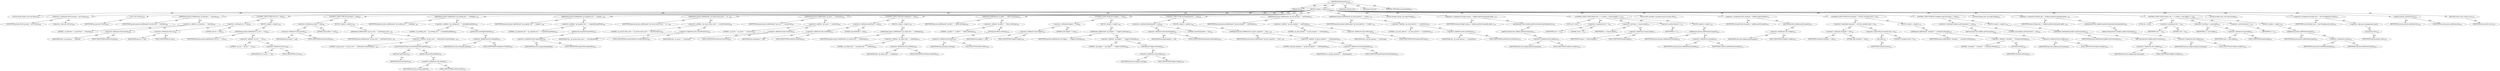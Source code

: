 digraph "getParameters" {  
"111669149725" [label = <(METHOD,getParameters)<SUB>388</SUB>> ]
"115964116995" [label = <(PARAM,this)<SUB>388</SUB>> ]
"25769803827" [label = <(BLOCK,&lt;empty&gt;,&lt;empty&gt;)<SUB>388</SUB>> ]
"94489280522" [label = <(LOCAL,Vector params: java.util.Vector)<SUB>389</SUB>> ]
"30064771295" [label = <(&lt;operator&gt;.assignment,Vector params = new Vector())<SUB>389</SUB>> ]
"68719476878" [label = <(IDENTIFIER,params,Vector params = new Vector())<SUB>389</SUB>> ]
"30064771296" [label = <(&lt;operator&gt;.alloc,new Vector())<SUB>389</SUB>> ]
"30064771297" [label = <(&lt;init&gt;,new Vector())<SUB>389</SUB>> ]
"68719476879" [label = <(IDENTIFIER,params,new Vector())<SUB>389</SUB>> ]
"30064771298" [label = <(addElement,params.addElement(&quot;-jp_function=&quot; + function))<SUB>390</SUB>> ]
"68719476880" [label = <(IDENTIFIER,params,params.addElement(&quot;-jp_function=&quot; + function))<SUB>390</SUB>> ]
"30064771299" [label = <(&lt;operator&gt;.addition,&quot;-jp_function=&quot; + function)<SUB>390</SUB>> ]
"90194313257" [label = <(LITERAL,&quot;-jp_function=&quot;,&quot;-jp_function=&quot; + function)<SUB>390</SUB>> ]
"30064771300" [label = <(&lt;operator&gt;.fieldAccess,this.function)<SUB>390</SUB>> ]
"68719476881" [label = <(IDENTIFIER,this,&quot;-jp_function=&quot; + function)> ]
"55834574920" [label = <(FIELD_IDENTIFIER,function,function)<SUB>390</SUB>> ]
"47244640273" [label = <(CONTROL_STRUCTURE,IF,if (vm != null))<SUB>391</SUB>> ]
"30064771301" [label = <(&lt;operator&gt;.notEquals,vm != null)<SUB>391</SUB>> ]
"30064771302" [label = <(&lt;operator&gt;.fieldAccess,this.vm)<SUB>391</SUB>> ]
"68719476882" [label = <(IDENTIFIER,this,vm != null)> ]
"55834574921" [label = <(FIELD_IDENTIFIER,vm,vm)<SUB>391</SUB>> ]
"90194313258" [label = <(LITERAL,null,vm != null)<SUB>391</SUB>> ]
"25769803828" [label = <(BLOCK,&lt;empty&gt;,&lt;empty&gt;)<SUB>391</SUB>> ]
"30064771303" [label = <(addElement,params.addElement(&quot;-jp_vm=&quot; + vm))<SUB>392</SUB>> ]
"68719476883" [label = <(IDENTIFIER,params,params.addElement(&quot;-jp_vm=&quot; + vm))<SUB>392</SUB>> ]
"30064771304" [label = <(&lt;operator&gt;.addition,&quot;-jp_vm=&quot; + vm)<SUB>392</SUB>> ]
"90194313259" [label = <(LITERAL,&quot;-jp_vm=&quot;,&quot;-jp_vm=&quot; + vm)<SUB>392</SUB>> ]
"30064771305" [label = <(&lt;operator&gt;.fieldAccess,this.vm)<SUB>392</SUB>> ]
"68719476884" [label = <(IDENTIFIER,this,&quot;-jp_vm=&quot; + vm)> ]
"55834574922" [label = <(FIELD_IDENTIFIER,vm,vm)<SUB>392</SUB>> ]
"47244640274" [label = <(CONTROL_STRUCTURE,IF,if (javaExe != null))<SUB>394</SUB>> ]
"30064771306" [label = <(&lt;operator&gt;.notEquals,javaExe != null)<SUB>394</SUB>> ]
"30064771307" [label = <(&lt;operator&gt;.fieldAccess,this.javaExe)<SUB>394</SUB>> ]
"68719476885" [label = <(IDENTIFIER,this,javaExe != null)> ]
"55834574923" [label = <(FIELD_IDENTIFIER,javaExe,javaExe)<SUB>394</SUB>> ]
"90194313260" [label = <(LITERAL,null,javaExe != null)<SUB>394</SUB>> ]
"25769803829" [label = <(BLOCK,&lt;empty&gt;,&lt;empty&gt;)<SUB>394</SUB>> ]
"30064771308" [label = <(addElement,addElement(&quot;-jp_java_exe=&quot; + getProject().resol...)<SUB>395</SUB>> ]
"68719476886" [label = <(IDENTIFIER,params,addElement(&quot;-jp_java_exe=&quot; + getProject().resol...)<SUB>395</SUB>> ]
"30064771309" [label = <(&lt;operator&gt;.addition,&quot;-jp_java_exe=&quot; + getProject().resolveFile(java...)<SUB>395</SUB>> ]
"90194313261" [label = <(LITERAL,&quot;-jp_java_exe=&quot;,&quot;-jp_java_exe=&quot; + getProject().resolveFile(java...)<SUB>395</SUB>> ]
"30064771310" [label = <(resolveFile,getProject().resolveFile(javaExe.getPath()))<SUB>395</SUB>> ]
"30064771311" [label = <(getProject,getProject())<SUB>395</SUB>> ]
"68719476748" [label = <(IDENTIFIER,this,getProject())<SUB>395</SUB>> ]
"30064771312" [label = <(getPath,this.javaExe.getPath())<SUB>395</SUB>> ]
"30064771313" [label = <(&lt;operator&gt;.fieldAccess,this.javaExe)<SUB>395</SUB>> ]
"68719476887" [label = <(IDENTIFIER,this,this.javaExe.getPath())> ]
"55834574924" [label = <(FIELD_IDENTIFIER,javaExe,javaExe)<SUB>395</SUB>> ]
"30064771314" [label = <(addElement,params.addElement(&quot;-jp_working_dir=&quot; + workingD...)<SUB>397</SUB>> ]
"68719476888" [label = <(IDENTIFIER,params,params.addElement(&quot;-jp_working_dir=&quot; + workingD...)<SUB>397</SUB>> ]
"30064771315" [label = <(&lt;operator&gt;.addition,&quot;-jp_working_dir=&quot; + workingDir.getPath())<SUB>397</SUB>> ]
"90194313262" [label = <(LITERAL,&quot;-jp_working_dir=&quot;,&quot;-jp_working_dir=&quot; + workingDir.getPath())<SUB>397</SUB>> ]
"30064771316" [label = <(getPath,this.workingDir.getPath())<SUB>397</SUB>> ]
"30064771317" [label = <(&lt;operator&gt;.fieldAccess,this.workingDir)<SUB>397</SUB>> ]
"68719476889" [label = <(IDENTIFIER,this,this.workingDir.getPath())> ]
"55834574925" [label = <(FIELD_IDENTIFIER,workingDir,workingDir)<SUB>397</SUB>> ]
"30064771318" [label = <(addElement,params.addElement(&quot;-jp_snapshot_dir=&quot; + snapsho...)<SUB>398</SUB>> ]
"68719476890" [label = <(IDENTIFIER,params,params.addElement(&quot;-jp_snapshot_dir=&quot; + snapsho...)<SUB>398</SUB>> ]
"30064771319" [label = <(&lt;operator&gt;.addition,&quot;-jp_snapshot_dir=&quot; + snapshotDir.getPath())<SUB>398</SUB>> ]
"90194313263" [label = <(LITERAL,&quot;-jp_snapshot_dir=&quot;,&quot;-jp_snapshot_dir=&quot; + snapshotDir.getPath())<SUB>398</SUB>> ]
"30064771320" [label = <(getPath,this.snapshotDir.getPath())<SUB>398</SUB>> ]
"30064771321" [label = <(&lt;operator&gt;.fieldAccess,this.snapshotDir)<SUB>398</SUB>> ]
"68719476891" [label = <(IDENTIFIER,this,this.snapshotDir.getPath())> ]
"55834574926" [label = <(FIELD_IDENTIFIER,snapshotDir,snapshotDir)<SUB>398</SUB>> ]
"30064771322" [label = <(addElement,params.addElement(&quot;-jp_record_from_start=&quot; + re...)<SUB>399</SUB>> ]
"68719476892" [label = <(IDENTIFIER,params,params.addElement(&quot;-jp_record_from_start=&quot; + re...)<SUB>399</SUB>> ]
"30064771323" [label = <(&lt;operator&gt;.addition,&quot;-jp_record_from_start=&quot; + recordFromStart)<SUB>399</SUB>> ]
"90194313264" [label = <(LITERAL,&quot;-jp_record_from_start=&quot;,&quot;-jp_record_from_start=&quot; + recordFromStart)<SUB>399</SUB>> ]
"30064771324" [label = <(&lt;operator&gt;.fieldAccess,this.recordFromStart)<SUB>399</SUB>> ]
"68719476893" [label = <(IDENTIFIER,this,&quot;-jp_record_from_start=&quot; + recordFromStart)> ]
"55834574927" [label = <(FIELD_IDENTIFIER,recordFromStart,recordFromStart)<SUB>399</SUB>> ]
"30064771325" [label = <(addElement,params.addElement(&quot;-jp_warn=&quot; + warnLevel))<SUB>400</SUB>> ]
"68719476894" [label = <(IDENTIFIER,params,params.addElement(&quot;-jp_warn=&quot; + warnLevel))<SUB>400</SUB>> ]
"30064771326" [label = <(&lt;operator&gt;.addition,&quot;-jp_warn=&quot; + warnLevel)<SUB>400</SUB>> ]
"90194313265" [label = <(LITERAL,&quot;-jp_warn=&quot;,&quot;-jp_warn=&quot; + warnLevel)<SUB>400</SUB>> ]
"30064771327" [label = <(&lt;operator&gt;.fieldAccess,this.warnLevel)<SUB>400</SUB>> ]
"68719476895" [label = <(IDENTIFIER,this,&quot;-jp_warn=&quot; + warnLevel)> ]
"55834574928" [label = <(FIELD_IDENTIFIER,warnLevel,warnLevel)<SUB>400</SUB>> ]
"47244640275" [label = <(CONTROL_STRUCTURE,IF,if (seedName != null))<SUB>401</SUB>> ]
"30064771328" [label = <(&lt;operator&gt;.notEquals,seedName != null)<SUB>401</SUB>> ]
"30064771329" [label = <(&lt;operator&gt;.fieldAccess,this.seedName)<SUB>401</SUB>> ]
"68719476896" [label = <(IDENTIFIER,this,seedName != null)> ]
"55834574929" [label = <(FIELD_IDENTIFIER,seedName,seedName)<SUB>401</SUB>> ]
"90194313266" [label = <(LITERAL,null,seedName != null)<SUB>401</SUB>> ]
"25769803830" [label = <(BLOCK,&lt;empty&gt;,&lt;empty&gt;)<SUB>401</SUB>> ]
"30064771330" [label = <(addElement,params.addElement(&quot;-jp_output_file=&quot; + seedName))<SUB>402</SUB>> ]
"68719476897" [label = <(IDENTIFIER,params,params.addElement(&quot;-jp_output_file=&quot; + seedName))<SUB>402</SUB>> ]
"30064771331" [label = <(&lt;operator&gt;.addition,&quot;-jp_output_file=&quot; + seedName)<SUB>402</SUB>> ]
"90194313267" [label = <(LITERAL,&quot;-jp_output_file=&quot;,&quot;-jp_output_file=&quot; + seedName)<SUB>402</SUB>> ]
"30064771332" [label = <(&lt;operator&gt;.fieldAccess,this.seedName)<SUB>402</SUB>> ]
"68719476898" [label = <(IDENTIFIER,this,&quot;-jp_output_file=&quot; + seedName)> ]
"55834574930" [label = <(FIELD_IDENTIFIER,seedName,seedName)<SUB>402</SUB>> ]
"30064771333" [label = <(addElement,addElement(&quot;-jp_filter=&quot; + filters.toString()))<SUB>404</SUB>> ]
"68719476899" [label = <(IDENTIFIER,params,addElement(&quot;-jp_filter=&quot; + filters.toString()))<SUB>404</SUB>> ]
"30064771334" [label = <(&lt;operator&gt;.addition,&quot;-jp_filter=&quot; + filters.toString())<SUB>404</SUB>> ]
"90194313268" [label = <(LITERAL,&quot;-jp_filter=&quot;,&quot;-jp_filter=&quot; + filters.toString())<SUB>404</SUB>> ]
"30064771335" [label = <(toString,this.filters.toString())<SUB>404</SUB>> ]
"30064771336" [label = <(&lt;operator&gt;.fieldAccess,this.filters)<SUB>404</SUB>> ]
"68719476900" [label = <(IDENTIFIER,this,this.filters.toString())> ]
"55834574931" [label = <(FIELD_IDENTIFIER,filters,filters)<SUB>404</SUB>> ]
"47244640276" [label = <(CONTROL_STRUCTURE,IF,if (triggers != null))<SUB>405</SUB>> ]
"30064771337" [label = <(&lt;operator&gt;.notEquals,triggers != null)<SUB>405</SUB>> ]
"30064771338" [label = <(&lt;operator&gt;.fieldAccess,this.triggers)<SUB>405</SUB>> ]
"68719476901" [label = <(IDENTIFIER,this,triggers != null)> ]
"55834574932" [label = <(FIELD_IDENTIFIER,triggers,triggers)<SUB>405</SUB>> ]
"90194313269" [label = <(LITERAL,null,triggers != null)<SUB>405</SUB>> ]
"25769803831" [label = <(BLOCK,&lt;empty&gt;,&lt;empty&gt;)<SUB>405</SUB>> ]
"30064771339" [label = <(addElement,addElement(&quot;-jp_trigger=&quot; + triggers.toString()))<SUB>406</SUB>> ]
"68719476902" [label = <(IDENTIFIER,params,addElement(&quot;-jp_trigger=&quot; + triggers.toString()))<SUB>406</SUB>> ]
"30064771340" [label = <(&lt;operator&gt;.addition,&quot;-jp_trigger=&quot; + triggers.toString())<SUB>406</SUB>> ]
"90194313270" [label = <(LITERAL,&quot;-jp_trigger=&quot;,&quot;-jp_trigger=&quot; + triggers.toString())<SUB>406</SUB>> ]
"30064771341" [label = <(toString,this.triggers.toString())<SUB>406</SUB>> ]
"30064771342" [label = <(&lt;operator&gt;.fieldAccess,this.triggers)<SUB>406</SUB>> ]
"68719476903" [label = <(IDENTIFIER,this,this.triggers.toString())> ]
"55834574933" [label = <(FIELD_IDENTIFIER,triggers,triggers)<SUB>406</SUB>> ]
"47244640277" [label = <(CONTROL_STRUCTURE,IF,if (finalSnapshot != null))<SUB>408</SUB>> ]
"30064771343" [label = <(&lt;operator&gt;.notEquals,finalSnapshot != null)<SUB>408</SUB>> ]
"30064771344" [label = <(&lt;operator&gt;.fieldAccess,this.finalSnapshot)<SUB>408</SUB>> ]
"68719476904" [label = <(IDENTIFIER,this,finalSnapshot != null)> ]
"55834574934" [label = <(FIELD_IDENTIFIER,finalSnapshot,finalSnapshot)<SUB>408</SUB>> ]
"90194313271" [label = <(LITERAL,null,finalSnapshot != null)<SUB>408</SUB>> ]
"25769803832" [label = <(BLOCK,&lt;empty&gt;,&lt;empty&gt;)<SUB>408</SUB>> ]
"30064771345" [label = <(addElement,params.addElement(&quot;-jp_final_snapshot=&quot; + final...)<SUB>409</SUB>> ]
"68719476905" [label = <(IDENTIFIER,params,params.addElement(&quot;-jp_final_snapshot=&quot; + final...)<SUB>409</SUB>> ]
"30064771346" [label = <(&lt;operator&gt;.addition,&quot;-jp_final_snapshot=&quot; + finalSnapshot)<SUB>409</SUB>> ]
"90194313272" [label = <(LITERAL,&quot;-jp_final_snapshot=&quot;,&quot;-jp_final_snapshot=&quot; + finalSnapshot)<SUB>409</SUB>> ]
"30064771347" [label = <(&lt;operator&gt;.fieldAccess,this.finalSnapshot)<SUB>409</SUB>> ]
"68719476906" [label = <(IDENTIFIER,this,&quot;-jp_final_snapshot=&quot; + finalSnapshot)> ]
"55834574935" [label = <(FIELD_IDENTIFIER,finalSnapshot,finalSnapshot)<SUB>409</SUB>> ]
"30064771348" [label = <(addElement,params.addElement(&quot;-jp_exit_prompt=&quot; + exitPrompt))<SUB>411</SUB>> ]
"68719476907" [label = <(IDENTIFIER,params,params.addElement(&quot;-jp_exit_prompt=&quot; + exitPrompt))<SUB>411</SUB>> ]
"30064771349" [label = <(&lt;operator&gt;.addition,&quot;-jp_exit_prompt=&quot; + exitPrompt)<SUB>411</SUB>> ]
"90194313273" [label = <(LITERAL,&quot;-jp_exit_prompt=&quot;,&quot;-jp_exit_prompt=&quot; + exitPrompt)<SUB>411</SUB>> ]
"30064771350" [label = <(&lt;operator&gt;.fieldAccess,this.exitPrompt)<SUB>411</SUB>> ]
"68719476908" [label = <(IDENTIFIER,this,&quot;-jp_exit_prompt=&quot; + exitPrompt)> ]
"55834574936" [label = <(FIELD_IDENTIFIER,exitPrompt,exitPrompt)<SUB>411</SUB>> ]
"30064771351" [label = <(addElement,params.addElement(&quot;-jp_track_natives=&quot; + trackN...)<SUB>413</SUB>> ]
"68719476909" [label = <(IDENTIFIER,params,params.addElement(&quot;-jp_track_natives=&quot; + trackN...)<SUB>413</SUB>> ]
"30064771352" [label = <(&lt;operator&gt;.addition,&quot;-jp_track_natives=&quot; + trackNatives)<SUB>413</SUB>> ]
"90194313274" [label = <(LITERAL,&quot;-jp_track_natives=&quot;,&quot;-jp_track_natives=&quot; + trackNatives)<SUB>413</SUB>> ]
"30064771353" [label = <(&lt;operator&gt;.fieldAccess,this.trackNatives)<SUB>413</SUB>> ]
"68719476910" [label = <(IDENTIFIER,this,&quot;-jp_track_natives=&quot; + trackNatives)> ]
"55834574937" [label = <(FIELD_IDENTIFIER,trackNatives,trackNatives)<SUB>413</SUB>> ]
"94489280523" [label = <(LOCAL,String[] vmargs: java.lang.String[])<SUB>416</SUB>> ]
"30064771354" [label = <(&lt;operator&gt;.assignment,String[] vmargs = cmdlJava.getVmCommand().getAr...)<SUB>416</SUB>> ]
"68719476911" [label = <(IDENTIFIER,vmargs,String[] vmargs = cmdlJava.getVmCommand().getAr...)<SUB>416</SUB>> ]
"30064771355" [label = <(getArguments,this.cmdlJava.getVmCommand().getArguments())<SUB>416</SUB>> ]
"30064771356" [label = <(getVmCommand,this.cmdlJava.getVmCommand())<SUB>416</SUB>> ]
"30064771357" [label = <(&lt;operator&gt;.fieldAccess,this.cmdlJava)<SUB>416</SUB>> ]
"68719476912" [label = <(IDENTIFIER,this,this.cmdlJava.getVmCommand())> ]
"55834574938" [label = <(FIELD_IDENTIFIER,cmdlJava,cmdlJava)<SUB>416</SUB>> ]
"47244640278" [label = <(CONTROL_STRUCTURE,FOR,for (int i = 0; Some(i &lt; vmargs.length); i++))<SUB>417</SUB>> ]
"94489280524" [label = <(LOCAL,int i: int)<SUB>417</SUB>> ]
"30064771358" [label = <(&lt;operator&gt;.assignment,int i = 0)<SUB>417</SUB>> ]
"68719476913" [label = <(IDENTIFIER,i,int i = 0)<SUB>417</SUB>> ]
"90194313275" [label = <(LITERAL,0,int i = 0)<SUB>417</SUB>> ]
"30064771359" [label = <(&lt;operator&gt;.lessThan,i &lt; vmargs.length)<SUB>417</SUB>> ]
"68719476914" [label = <(IDENTIFIER,i,i &lt; vmargs.length)<SUB>417</SUB>> ]
"30064771360" [label = <(&lt;operator&gt;.fieldAccess,vmargs.length)<SUB>417</SUB>> ]
"68719476915" [label = <(IDENTIFIER,vmargs,i &lt; vmargs.length)<SUB>417</SUB>> ]
"55834574939" [label = <(FIELD_IDENTIFIER,length,length)<SUB>417</SUB>> ]
"30064771361" [label = <(&lt;operator&gt;.postIncrement,i++)<SUB>417</SUB>> ]
"68719476916" [label = <(IDENTIFIER,i,i++)<SUB>417</SUB>> ]
"25769803833" [label = <(BLOCK,&lt;empty&gt;,&lt;empty&gt;)<SUB>417</SUB>> ]
"30064771362" [label = <(addElement,params.addElement(vmargs[i]))<SUB>418</SUB>> ]
"68719476917" [label = <(IDENTIFIER,params,params.addElement(vmargs[i]))<SUB>418</SUB>> ]
"30064771363" [label = <(&lt;operator&gt;.indexAccess,vmargs[i])<SUB>418</SUB>> ]
"68719476918" [label = <(IDENTIFIER,vmargs,params.addElement(vmargs[i]))<SUB>418</SUB>> ]
"68719476919" [label = <(IDENTIFIER,i,params.addElement(vmargs[i]))<SUB>418</SUB>> ]
"94489280525" [label = <(LOCAL,Path classpath: org.apache.tools.ant.types.Path)<SUB>421</SUB>> ]
"30064771364" [label = <(&lt;operator&gt;.assignment,Path classpath = cmdlJava.getClasspath())<SUB>421</SUB>> ]
"68719476920" [label = <(IDENTIFIER,classpath,Path classpath = cmdlJava.getClasspath())<SUB>421</SUB>> ]
"30064771365" [label = <(getClasspath,this.cmdlJava.getClasspath())<SUB>421</SUB>> ]
"30064771366" [label = <(&lt;operator&gt;.fieldAccess,this.cmdlJava)<SUB>421</SUB>> ]
"68719476921" [label = <(IDENTIFIER,this,this.cmdlJava.getClasspath())> ]
"55834574940" [label = <(FIELD_IDENTIFIER,cmdlJava,cmdlJava)<SUB>421</SUB>> ]
"47244640279" [label = <(CONTROL_STRUCTURE,IF,if (classpath != null &amp;&amp; classpath.size() &gt; 0))<SUB>422</SUB>> ]
"30064771367" [label = <(&lt;operator&gt;.logicalAnd,classpath != null &amp;&amp; classpath.size() &gt; 0)<SUB>422</SUB>> ]
"30064771368" [label = <(&lt;operator&gt;.notEquals,classpath != null)<SUB>422</SUB>> ]
"68719476922" [label = <(IDENTIFIER,classpath,classpath != null)<SUB>422</SUB>> ]
"90194313276" [label = <(LITERAL,null,classpath != null)<SUB>422</SUB>> ]
"30064771369" [label = <(&lt;operator&gt;.greaterThan,classpath.size() &gt; 0)<SUB>422</SUB>> ]
"30064771370" [label = <(size,size())<SUB>422</SUB>> ]
"68719476923" [label = <(IDENTIFIER,classpath,size())<SUB>422</SUB>> ]
"90194313277" [label = <(LITERAL,0,classpath.size() &gt; 0)<SUB>422</SUB>> ]
"25769803834" [label = <(BLOCK,&lt;empty&gt;,&lt;empty&gt;)<SUB>422</SUB>> ]
"30064771371" [label = <(addElement,addElement(&quot;-classpath &quot; + classpath.toString()))<SUB>423</SUB>> ]
"68719476924" [label = <(IDENTIFIER,params,addElement(&quot;-classpath &quot; + classpath.toString()))<SUB>423</SUB>> ]
"30064771372" [label = <(&lt;operator&gt;.addition,&quot;-classpath &quot; + classpath.toString())<SUB>423</SUB>> ]
"90194313278" [label = <(LITERAL,&quot;-classpath &quot;,&quot;-classpath &quot; + classpath.toString())<SUB>423</SUB>> ]
"30064771373" [label = <(toString,toString())<SUB>423</SUB>> ]
"68719476925" [label = <(IDENTIFIER,classpath,toString())<SUB>423</SUB>> ]
"47244640280" [label = <(CONTROL_STRUCTURE,IF,if (cmdlJava.getClassname() != null))<SUB>426</SUB>> ]
"30064771374" [label = <(&lt;operator&gt;.notEquals,cmdlJava.getClassname() != null)<SUB>426</SUB>> ]
"30064771375" [label = <(getClassname,this.cmdlJava.getClassname())<SUB>426</SUB>> ]
"30064771376" [label = <(&lt;operator&gt;.fieldAccess,this.cmdlJava)<SUB>426</SUB>> ]
"68719476926" [label = <(IDENTIFIER,this,this.cmdlJava.getClassname())> ]
"55834574941" [label = <(FIELD_IDENTIFIER,cmdlJava,cmdlJava)<SUB>426</SUB>> ]
"90194313279" [label = <(LITERAL,null,cmdlJava.getClassname() != null)<SUB>426</SUB>> ]
"25769803835" [label = <(BLOCK,&lt;empty&gt;,&lt;empty&gt;)<SUB>426</SUB>> ]
"30064771377" [label = <(addElement,addElement(cmdlJava.getClassname()))<SUB>427</SUB>> ]
"68719476927" [label = <(IDENTIFIER,params,addElement(cmdlJava.getClassname()))<SUB>427</SUB>> ]
"30064771378" [label = <(getClassname,this.cmdlJava.getClassname())<SUB>427</SUB>> ]
"30064771379" [label = <(&lt;operator&gt;.fieldAccess,this.cmdlJava)<SUB>427</SUB>> ]
"68719476928" [label = <(IDENTIFIER,this,this.cmdlJava.getClassname())> ]
"55834574942" [label = <(FIELD_IDENTIFIER,cmdlJava,cmdlJava)<SUB>427</SUB>> ]
"94489280526" [label = <(LOCAL,String[] args: java.lang.String[])<SUB>430</SUB>> ]
"30064771380" [label = <(&lt;operator&gt;.assignment,String[] args = cmdlJava.getJavaCommand().getAr...)<SUB>430</SUB>> ]
"68719476929" [label = <(IDENTIFIER,args,String[] args = cmdlJava.getJavaCommand().getAr...)<SUB>430</SUB>> ]
"30064771381" [label = <(getArguments,this.cmdlJava.getJavaCommand().getArguments())<SUB>430</SUB>> ]
"30064771382" [label = <(getJavaCommand,this.cmdlJava.getJavaCommand())<SUB>430</SUB>> ]
"30064771383" [label = <(&lt;operator&gt;.fieldAccess,this.cmdlJava)<SUB>430</SUB>> ]
"68719476930" [label = <(IDENTIFIER,this,this.cmdlJava.getJavaCommand())> ]
"55834574943" [label = <(FIELD_IDENTIFIER,cmdlJava,cmdlJava)<SUB>430</SUB>> ]
"47244640281" [label = <(CONTROL_STRUCTURE,FOR,for (int i = 0; Some(i &lt; args.length); i++))<SUB>431</SUB>> ]
"94489280527" [label = <(LOCAL,int i: int)<SUB>431</SUB>> ]
"30064771384" [label = <(&lt;operator&gt;.assignment,int i = 0)<SUB>431</SUB>> ]
"68719476931" [label = <(IDENTIFIER,i,int i = 0)<SUB>431</SUB>> ]
"90194313280" [label = <(LITERAL,0,int i = 0)<SUB>431</SUB>> ]
"30064771385" [label = <(&lt;operator&gt;.lessThan,i &lt; args.length)<SUB>431</SUB>> ]
"68719476932" [label = <(IDENTIFIER,i,i &lt; args.length)<SUB>431</SUB>> ]
"30064771386" [label = <(&lt;operator&gt;.fieldAccess,args.length)<SUB>431</SUB>> ]
"68719476933" [label = <(IDENTIFIER,args,i &lt; args.length)<SUB>431</SUB>> ]
"55834574944" [label = <(FIELD_IDENTIFIER,length,length)<SUB>431</SUB>> ]
"30064771387" [label = <(&lt;operator&gt;.postIncrement,i++)<SUB>431</SUB>> ]
"68719476934" [label = <(IDENTIFIER,i,i++)<SUB>431</SUB>> ]
"25769803836" [label = <(BLOCK,&lt;empty&gt;,&lt;empty&gt;)<SUB>431</SUB>> ]
"30064771388" [label = <(addElement,params.addElement(args[i]))<SUB>432</SUB>> ]
"68719476935" [label = <(IDENTIFIER,params,params.addElement(args[i]))<SUB>432</SUB>> ]
"30064771389" [label = <(&lt;operator&gt;.indexAccess,args[i])<SUB>432</SUB>> ]
"68719476936" [label = <(IDENTIFIER,args,params.addElement(args[i]))<SUB>432</SUB>> ]
"68719476937" [label = <(IDENTIFIER,i,params.addElement(args[i]))<SUB>432</SUB>> ]
"94489280528" [label = <(LOCAL,String[] array: java.lang.String[])<SUB>435</SUB>> ]
"30064771390" [label = <(&lt;operator&gt;.assignment,String[] array = new String[params.size()])<SUB>435</SUB>> ]
"68719476938" [label = <(IDENTIFIER,array,String[] array = new String[params.size()])<SUB>435</SUB>> ]
"30064771391" [label = <(&lt;operator&gt;.alloc,new String[params.size()])> ]
"30064771392" [label = <(size,params.size())<SUB>435</SUB>> ]
"68719476939" [label = <(IDENTIFIER,params,params.size())<SUB>435</SUB>> ]
"30064771393" [label = <(copyInto,params.copyInto(array))<SUB>436</SUB>> ]
"68719476940" [label = <(IDENTIFIER,params,params.copyInto(array))<SUB>436</SUB>> ]
"68719476941" [label = <(IDENTIFIER,array,params.copyInto(array))<SUB>436</SUB>> ]
"146028888073" [label = <(RETURN,return array;,return array;)<SUB>437</SUB>> ]
"68719476942" [label = <(IDENTIFIER,array,return array;)<SUB>437</SUB>> ]
"133143986256" [label = <(MODIFIER,PROTECTED)> ]
"133143986257" [label = <(MODIFIER,VIRTUAL)> ]
"128849018909" [label = <(METHOD_RETURN,java.lang.String[])<SUB>388</SUB>> ]
  "111669149725" -> "115964116995"  [ label = "AST: "] 
  "111669149725" -> "25769803827"  [ label = "AST: "] 
  "111669149725" -> "133143986256"  [ label = "AST: "] 
  "111669149725" -> "133143986257"  [ label = "AST: "] 
  "111669149725" -> "128849018909"  [ label = "AST: "] 
  "25769803827" -> "94489280522"  [ label = "AST: "] 
  "25769803827" -> "30064771295"  [ label = "AST: "] 
  "25769803827" -> "30064771297"  [ label = "AST: "] 
  "25769803827" -> "30064771298"  [ label = "AST: "] 
  "25769803827" -> "47244640273"  [ label = "AST: "] 
  "25769803827" -> "47244640274"  [ label = "AST: "] 
  "25769803827" -> "30064771314"  [ label = "AST: "] 
  "25769803827" -> "30064771318"  [ label = "AST: "] 
  "25769803827" -> "30064771322"  [ label = "AST: "] 
  "25769803827" -> "30064771325"  [ label = "AST: "] 
  "25769803827" -> "47244640275"  [ label = "AST: "] 
  "25769803827" -> "30064771333"  [ label = "AST: "] 
  "25769803827" -> "47244640276"  [ label = "AST: "] 
  "25769803827" -> "47244640277"  [ label = "AST: "] 
  "25769803827" -> "30064771348"  [ label = "AST: "] 
  "25769803827" -> "30064771351"  [ label = "AST: "] 
  "25769803827" -> "94489280523"  [ label = "AST: "] 
  "25769803827" -> "30064771354"  [ label = "AST: "] 
  "25769803827" -> "47244640278"  [ label = "AST: "] 
  "25769803827" -> "94489280525"  [ label = "AST: "] 
  "25769803827" -> "30064771364"  [ label = "AST: "] 
  "25769803827" -> "47244640279"  [ label = "AST: "] 
  "25769803827" -> "47244640280"  [ label = "AST: "] 
  "25769803827" -> "94489280526"  [ label = "AST: "] 
  "25769803827" -> "30064771380"  [ label = "AST: "] 
  "25769803827" -> "47244640281"  [ label = "AST: "] 
  "25769803827" -> "94489280528"  [ label = "AST: "] 
  "25769803827" -> "30064771390"  [ label = "AST: "] 
  "25769803827" -> "30064771393"  [ label = "AST: "] 
  "25769803827" -> "146028888073"  [ label = "AST: "] 
  "30064771295" -> "68719476878"  [ label = "AST: "] 
  "30064771295" -> "30064771296"  [ label = "AST: "] 
  "30064771297" -> "68719476879"  [ label = "AST: "] 
  "30064771298" -> "68719476880"  [ label = "AST: "] 
  "30064771298" -> "30064771299"  [ label = "AST: "] 
  "30064771299" -> "90194313257"  [ label = "AST: "] 
  "30064771299" -> "30064771300"  [ label = "AST: "] 
  "30064771300" -> "68719476881"  [ label = "AST: "] 
  "30064771300" -> "55834574920"  [ label = "AST: "] 
  "47244640273" -> "30064771301"  [ label = "AST: "] 
  "47244640273" -> "25769803828"  [ label = "AST: "] 
  "30064771301" -> "30064771302"  [ label = "AST: "] 
  "30064771301" -> "90194313258"  [ label = "AST: "] 
  "30064771302" -> "68719476882"  [ label = "AST: "] 
  "30064771302" -> "55834574921"  [ label = "AST: "] 
  "25769803828" -> "30064771303"  [ label = "AST: "] 
  "30064771303" -> "68719476883"  [ label = "AST: "] 
  "30064771303" -> "30064771304"  [ label = "AST: "] 
  "30064771304" -> "90194313259"  [ label = "AST: "] 
  "30064771304" -> "30064771305"  [ label = "AST: "] 
  "30064771305" -> "68719476884"  [ label = "AST: "] 
  "30064771305" -> "55834574922"  [ label = "AST: "] 
  "47244640274" -> "30064771306"  [ label = "AST: "] 
  "47244640274" -> "25769803829"  [ label = "AST: "] 
  "30064771306" -> "30064771307"  [ label = "AST: "] 
  "30064771306" -> "90194313260"  [ label = "AST: "] 
  "30064771307" -> "68719476885"  [ label = "AST: "] 
  "30064771307" -> "55834574923"  [ label = "AST: "] 
  "25769803829" -> "30064771308"  [ label = "AST: "] 
  "30064771308" -> "68719476886"  [ label = "AST: "] 
  "30064771308" -> "30064771309"  [ label = "AST: "] 
  "30064771309" -> "90194313261"  [ label = "AST: "] 
  "30064771309" -> "30064771310"  [ label = "AST: "] 
  "30064771310" -> "30064771311"  [ label = "AST: "] 
  "30064771310" -> "30064771312"  [ label = "AST: "] 
  "30064771311" -> "68719476748"  [ label = "AST: "] 
  "30064771312" -> "30064771313"  [ label = "AST: "] 
  "30064771313" -> "68719476887"  [ label = "AST: "] 
  "30064771313" -> "55834574924"  [ label = "AST: "] 
  "30064771314" -> "68719476888"  [ label = "AST: "] 
  "30064771314" -> "30064771315"  [ label = "AST: "] 
  "30064771315" -> "90194313262"  [ label = "AST: "] 
  "30064771315" -> "30064771316"  [ label = "AST: "] 
  "30064771316" -> "30064771317"  [ label = "AST: "] 
  "30064771317" -> "68719476889"  [ label = "AST: "] 
  "30064771317" -> "55834574925"  [ label = "AST: "] 
  "30064771318" -> "68719476890"  [ label = "AST: "] 
  "30064771318" -> "30064771319"  [ label = "AST: "] 
  "30064771319" -> "90194313263"  [ label = "AST: "] 
  "30064771319" -> "30064771320"  [ label = "AST: "] 
  "30064771320" -> "30064771321"  [ label = "AST: "] 
  "30064771321" -> "68719476891"  [ label = "AST: "] 
  "30064771321" -> "55834574926"  [ label = "AST: "] 
  "30064771322" -> "68719476892"  [ label = "AST: "] 
  "30064771322" -> "30064771323"  [ label = "AST: "] 
  "30064771323" -> "90194313264"  [ label = "AST: "] 
  "30064771323" -> "30064771324"  [ label = "AST: "] 
  "30064771324" -> "68719476893"  [ label = "AST: "] 
  "30064771324" -> "55834574927"  [ label = "AST: "] 
  "30064771325" -> "68719476894"  [ label = "AST: "] 
  "30064771325" -> "30064771326"  [ label = "AST: "] 
  "30064771326" -> "90194313265"  [ label = "AST: "] 
  "30064771326" -> "30064771327"  [ label = "AST: "] 
  "30064771327" -> "68719476895"  [ label = "AST: "] 
  "30064771327" -> "55834574928"  [ label = "AST: "] 
  "47244640275" -> "30064771328"  [ label = "AST: "] 
  "47244640275" -> "25769803830"  [ label = "AST: "] 
  "30064771328" -> "30064771329"  [ label = "AST: "] 
  "30064771328" -> "90194313266"  [ label = "AST: "] 
  "30064771329" -> "68719476896"  [ label = "AST: "] 
  "30064771329" -> "55834574929"  [ label = "AST: "] 
  "25769803830" -> "30064771330"  [ label = "AST: "] 
  "30064771330" -> "68719476897"  [ label = "AST: "] 
  "30064771330" -> "30064771331"  [ label = "AST: "] 
  "30064771331" -> "90194313267"  [ label = "AST: "] 
  "30064771331" -> "30064771332"  [ label = "AST: "] 
  "30064771332" -> "68719476898"  [ label = "AST: "] 
  "30064771332" -> "55834574930"  [ label = "AST: "] 
  "30064771333" -> "68719476899"  [ label = "AST: "] 
  "30064771333" -> "30064771334"  [ label = "AST: "] 
  "30064771334" -> "90194313268"  [ label = "AST: "] 
  "30064771334" -> "30064771335"  [ label = "AST: "] 
  "30064771335" -> "30064771336"  [ label = "AST: "] 
  "30064771336" -> "68719476900"  [ label = "AST: "] 
  "30064771336" -> "55834574931"  [ label = "AST: "] 
  "47244640276" -> "30064771337"  [ label = "AST: "] 
  "47244640276" -> "25769803831"  [ label = "AST: "] 
  "30064771337" -> "30064771338"  [ label = "AST: "] 
  "30064771337" -> "90194313269"  [ label = "AST: "] 
  "30064771338" -> "68719476901"  [ label = "AST: "] 
  "30064771338" -> "55834574932"  [ label = "AST: "] 
  "25769803831" -> "30064771339"  [ label = "AST: "] 
  "30064771339" -> "68719476902"  [ label = "AST: "] 
  "30064771339" -> "30064771340"  [ label = "AST: "] 
  "30064771340" -> "90194313270"  [ label = "AST: "] 
  "30064771340" -> "30064771341"  [ label = "AST: "] 
  "30064771341" -> "30064771342"  [ label = "AST: "] 
  "30064771342" -> "68719476903"  [ label = "AST: "] 
  "30064771342" -> "55834574933"  [ label = "AST: "] 
  "47244640277" -> "30064771343"  [ label = "AST: "] 
  "47244640277" -> "25769803832"  [ label = "AST: "] 
  "30064771343" -> "30064771344"  [ label = "AST: "] 
  "30064771343" -> "90194313271"  [ label = "AST: "] 
  "30064771344" -> "68719476904"  [ label = "AST: "] 
  "30064771344" -> "55834574934"  [ label = "AST: "] 
  "25769803832" -> "30064771345"  [ label = "AST: "] 
  "30064771345" -> "68719476905"  [ label = "AST: "] 
  "30064771345" -> "30064771346"  [ label = "AST: "] 
  "30064771346" -> "90194313272"  [ label = "AST: "] 
  "30064771346" -> "30064771347"  [ label = "AST: "] 
  "30064771347" -> "68719476906"  [ label = "AST: "] 
  "30064771347" -> "55834574935"  [ label = "AST: "] 
  "30064771348" -> "68719476907"  [ label = "AST: "] 
  "30064771348" -> "30064771349"  [ label = "AST: "] 
  "30064771349" -> "90194313273"  [ label = "AST: "] 
  "30064771349" -> "30064771350"  [ label = "AST: "] 
  "30064771350" -> "68719476908"  [ label = "AST: "] 
  "30064771350" -> "55834574936"  [ label = "AST: "] 
  "30064771351" -> "68719476909"  [ label = "AST: "] 
  "30064771351" -> "30064771352"  [ label = "AST: "] 
  "30064771352" -> "90194313274"  [ label = "AST: "] 
  "30064771352" -> "30064771353"  [ label = "AST: "] 
  "30064771353" -> "68719476910"  [ label = "AST: "] 
  "30064771353" -> "55834574937"  [ label = "AST: "] 
  "30064771354" -> "68719476911"  [ label = "AST: "] 
  "30064771354" -> "30064771355"  [ label = "AST: "] 
  "30064771355" -> "30064771356"  [ label = "AST: "] 
  "30064771356" -> "30064771357"  [ label = "AST: "] 
  "30064771357" -> "68719476912"  [ label = "AST: "] 
  "30064771357" -> "55834574938"  [ label = "AST: "] 
  "47244640278" -> "94489280524"  [ label = "AST: "] 
  "47244640278" -> "30064771358"  [ label = "AST: "] 
  "47244640278" -> "30064771359"  [ label = "AST: "] 
  "47244640278" -> "30064771361"  [ label = "AST: "] 
  "47244640278" -> "25769803833"  [ label = "AST: "] 
  "30064771358" -> "68719476913"  [ label = "AST: "] 
  "30064771358" -> "90194313275"  [ label = "AST: "] 
  "30064771359" -> "68719476914"  [ label = "AST: "] 
  "30064771359" -> "30064771360"  [ label = "AST: "] 
  "30064771360" -> "68719476915"  [ label = "AST: "] 
  "30064771360" -> "55834574939"  [ label = "AST: "] 
  "30064771361" -> "68719476916"  [ label = "AST: "] 
  "25769803833" -> "30064771362"  [ label = "AST: "] 
  "30064771362" -> "68719476917"  [ label = "AST: "] 
  "30064771362" -> "30064771363"  [ label = "AST: "] 
  "30064771363" -> "68719476918"  [ label = "AST: "] 
  "30064771363" -> "68719476919"  [ label = "AST: "] 
  "30064771364" -> "68719476920"  [ label = "AST: "] 
  "30064771364" -> "30064771365"  [ label = "AST: "] 
  "30064771365" -> "30064771366"  [ label = "AST: "] 
  "30064771366" -> "68719476921"  [ label = "AST: "] 
  "30064771366" -> "55834574940"  [ label = "AST: "] 
  "47244640279" -> "30064771367"  [ label = "AST: "] 
  "47244640279" -> "25769803834"  [ label = "AST: "] 
  "30064771367" -> "30064771368"  [ label = "AST: "] 
  "30064771367" -> "30064771369"  [ label = "AST: "] 
  "30064771368" -> "68719476922"  [ label = "AST: "] 
  "30064771368" -> "90194313276"  [ label = "AST: "] 
  "30064771369" -> "30064771370"  [ label = "AST: "] 
  "30064771369" -> "90194313277"  [ label = "AST: "] 
  "30064771370" -> "68719476923"  [ label = "AST: "] 
  "25769803834" -> "30064771371"  [ label = "AST: "] 
  "30064771371" -> "68719476924"  [ label = "AST: "] 
  "30064771371" -> "30064771372"  [ label = "AST: "] 
  "30064771372" -> "90194313278"  [ label = "AST: "] 
  "30064771372" -> "30064771373"  [ label = "AST: "] 
  "30064771373" -> "68719476925"  [ label = "AST: "] 
  "47244640280" -> "30064771374"  [ label = "AST: "] 
  "47244640280" -> "25769803835"  [ label = "AST: "] 
  "30064771374" -> "30064771375"  [ label = "AST: "] 
  "30064771374" -> "90194313279"  [ label = "AST: "] 
  "30064771375" -> "30064771376"  [ label = "AST: "] 
  "30064771376" -> "68719476926"  [ label = "AST: "] 
  "30064771376" -> "55834574941"  [ label = "AST: "] 
  "25769803835" -> "30064771377"  [ label = "AST: "] 
  "30064771377" -> "68719476927"  [ label = "AST: "] 
  "30064771377" -> "30064771378"  [ label = "AST: "] 
  "30064771378" -> "30064771379"  [ label = "AST: "] 
  "30064771379" -> "68719476928"  [ label = "AST: "] 
  "30064771379" -> "55834574942"  [ label = "AST: "] 
  "30064771380" -> "68719476929"  [ label = "AST: "] 
  "30064771380" -> "30064771381"  [ label = "AST: "] 
  "30064771381" -> "30064771382"  [ label = "AST: "] 
  "30064771382" -> "30064771383"  [ label = "AST: "] 
  "30064771383" -> "68719476930"  [ label = "AST: "] 
  "30064771383" -> "55834574943"  [ label = "AST: "] 
  "47244640281" -> "94489280527"  [ label = "AST: "] 
  "47244640281" -> "30064771384"  [ label = "AST: "] 
  "47244640281" -> "30064771385"  [ label = "AST: "] 
  "47244640281" -> "30064771387"  [ label = "AST: "] 
  "47244640281" -> "25769803836"  [ label = "AST: "] 
  "30064771384" -> "68719476931"  [ label = "AST: "] 
  "30064771384" -> "90194313280"  [ label = "AST: "] 
  "30064771385" -> "68719476932"  [ label = "AST: "] 
  "30064771385" -> "30064771386"  [ label = "AST: "] 
  "30064771386" -> "68719476933"  [ label = "AST: "] 
  "30064771386" -> "55834574944"  [ label = "AST: "] 
  "30064771387" -> "68719476934"  [ label = "AST: "] 
  "25769803836" -> "30064771388"  [ label = "AST: "] 
  "30064771388" -> "68719476935"  [ label = "AST: "] 
  "30064771388" -> "30064771389"  [ label = "AST: "] 
  "30064771389" -> "68719476936"  [ label = "AST: "] 
  "30064771389" -> "68719476937"  [ label = "AST: "] 
  "30064771390" -> "68719476938"  [ label = "AST: "] 
  "30064771390" -> "30064771391"  [ label = "AST: "] 
  "30064771391" -> "30064771392"  [ label = "AST: "] 
  "30064771392" -> "68719476939"  [ label = "AST: "] 
  "30064771393" -> "68719476940"  [ label = "AST: "] 
  "30064771393" -> "68719476941"  [ label = "AST: "] 
  "146028888073" -> "68719476942"  [ label = "AST: "] 
  "111669149725" -> "115964116995"  [ label = "DDG: "] 
}
